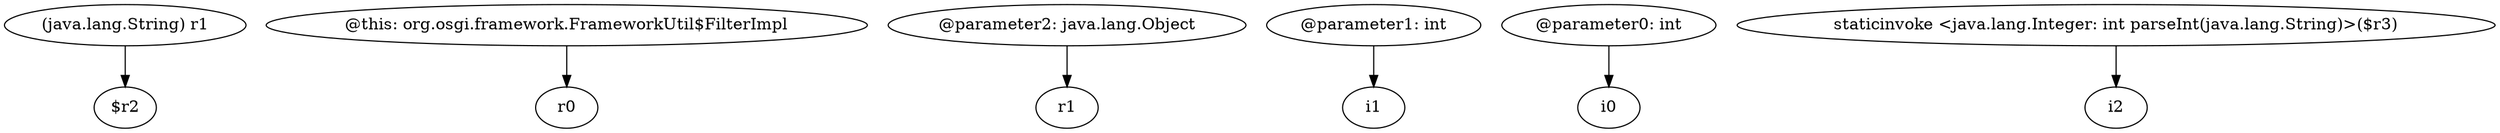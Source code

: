 digraph g {
0[label="(java.lang.String) r1"]
1[label="$r2"]
0->1[label=""]
2[label="@this: org.osgi.framework.FrameworkUtil$FilterImpl"]
3[label="r0"]
2->3[label=""]
4[label="@parameter2: java.lang.Object"]
5[label="r1"]
4->5[label=""]
6[label="@parameter1: int"]
7[label="i1"]
6->7[label=""]
8[label="@parameter0: int"]
9[label="i0"]
8->9[label=""]
10[label="staticinvoke <java.lang.Integer: int parseInt(java.lang.String)>($r3)"]
11[label="i2"]
10->11[label=""]
}